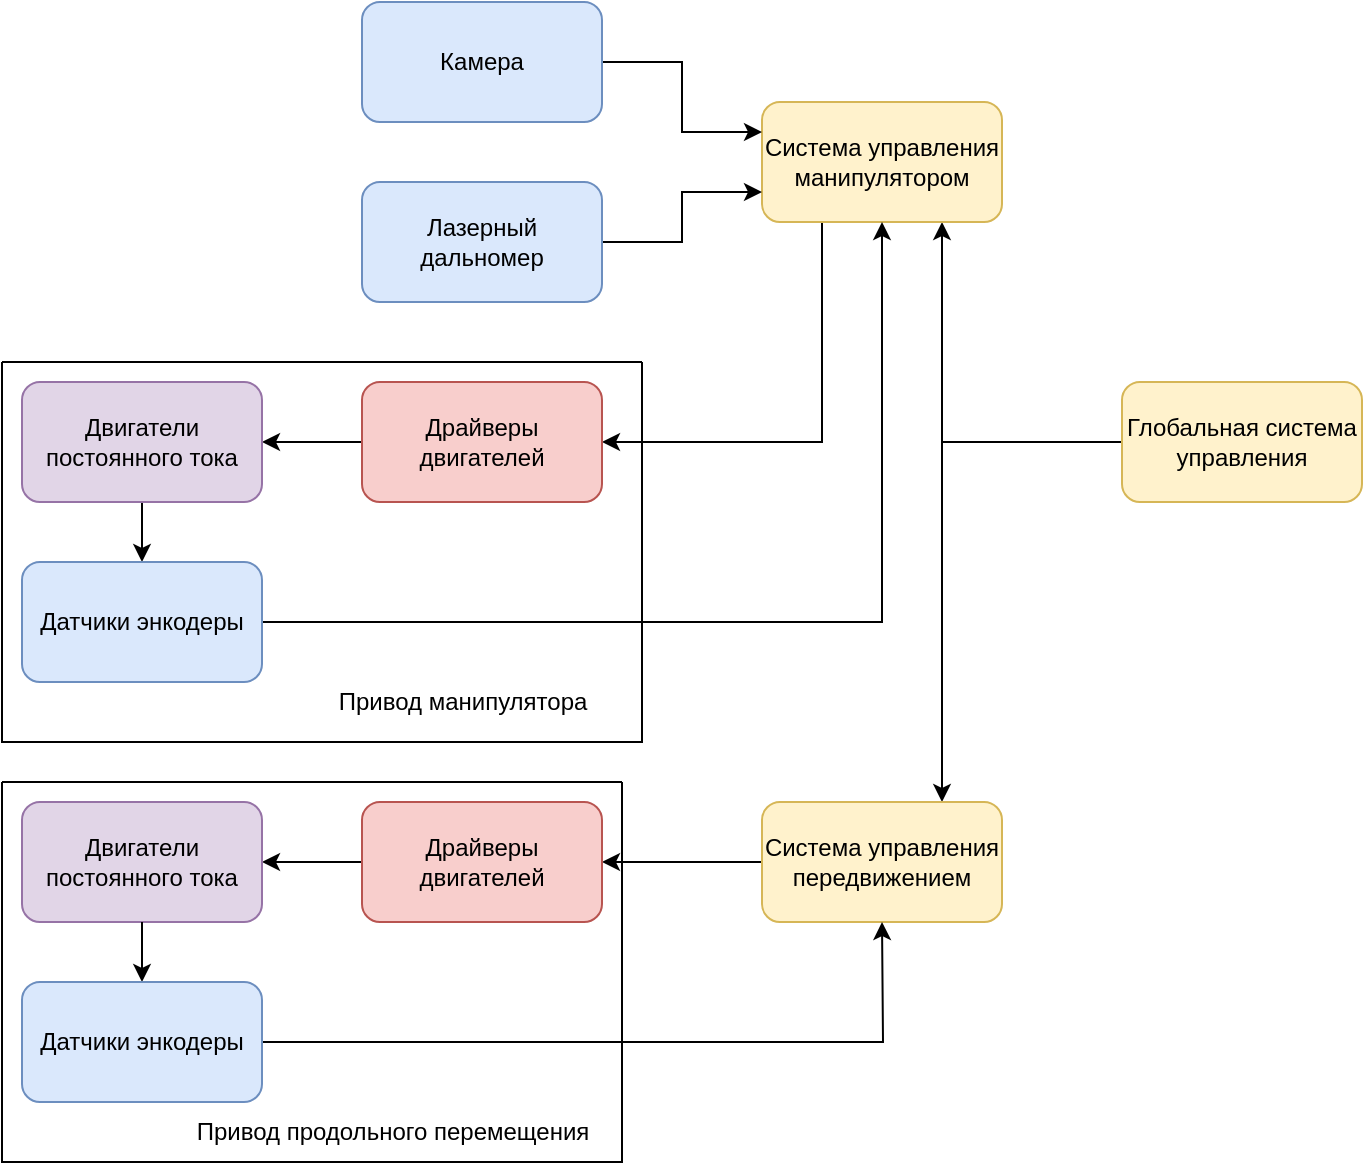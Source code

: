 <mxfile version="17.1.2" type="github">
  <diagram id="fKbLDI4m6s5YDFdav7tx" name="Page-1">
    <mxGraphModel dx="1038" dy="551" grid="1" gridSize="10" guides="1" tooltips="1" connect="1" arrows="1" fold="1" page="1" pageScale="1" pageWidth="827" pageHeight="1169" math="0" shadow="0">
      <root>
        <mxCell id="0" />
        <mxCell id="1" parent="0" />
        <mxCell id="ujUgzbwZOeXTwSPeFmDn-3" value="" style="edgeStyle=orthogonalEdgeStyle;rounded=0;orthogonalLoop=1;jettySize=auto;html=1;entryX=0.75;entryY=1;entryDx=0;entryDy=0;" parent="1" source="ujUgzbwZOeXTwSPeFmDn-1" target="ujUgzbwZOeXTwSPeFmDn-2" edge="1">
          <mxGeometry relative="1" as="geometry" />
        </mxCell>
        <mxCell id="ujUgzbwZOeXTwSPeFmDn-6" value="" style="edgeStyle=orthogonalEdgeStyle;rounded=0;orthogonalLoop=1;jettySize=auto;html=1;entryX=0.75;entryY=0;entryDx=0;entryDy=0;" parent="1" source="ujUgzbwZOeXTwSPeFmDn-1" target="ujUgzbwZOeXTwSPeFmDn-5" edge="1">
          <mxGeometry relative="1" as="geometry" />
        </mxCell>
        <mxCell id="ujUgzbwZOeXTwSPeFmDn-1" value="Глобальная система управления" style="rounded=1;whiteSpace=wrap;html=1;fillColor=#fff2cc;strokeColor=#d6b656;" parent="1" vertex="1">
          <mxGeometry x="640" y="210" width="120" height="60" as="geometry" />
        </mxCell>
        <mxCell id="tT43miHSmSe1ald3xXMh-8" style="edgeStyle=orthogonalEdgeStyle;rounded=0;orthogonalLoop=1;jettySize=auto;html=1;exitX=0.25;exitY=1;exitDx=0;exitDy=0;entryX=1;entryY=0.5;entryDx=0;entryDy=0;" parent="1" source="ujUgzbwZOeXTwSPeFmDn-2" target="tT43miHSmSe1ald3xXMh-7" edge="1">
          <mxGeometry relative="1" as="geometry" />
        </mxCell>
        <mxCell id="ujUgzbwZOeXTwSPeFmDn-2" value="Система управления манипулятором" style="whiteSpace=wrap;html=1;fillColor=#fff2cc;strokeColor=#d6b656;rounded=1;" parent="1" vertex="1">
          <mxGeometry x="460" y="70" width="120" height="60" as="geometry" />
        </mxCell>
        <mxCell id="tT43miHSmSe1ald3xXMh-20" style="edgeStyle=orthogonalEdgeStyle;rounded=0;orthogonalLoop=1;jettySize=auto;html=1;exitX=0;exitY=0.5;exitDx=0;exitDy=0;entryX=1;entryY=0.5;entryDx=0;entryDy=0;" parent="1" source="ujUgzbwZOeXTwSPeFmDn-5" target="tT43miHSmSe1ald3xXMh-18" edge="1">
          <mxGeometry relative="1" as="geometry" />
        </mxCell>
        <mxCell id="ujUgzbwZOeXTwSPeFmDn-5" value="Система управления передвижением" style="whiteSpace=wrap;html=1;fillColor=#fff2cc;strokeColor=#d6b656;rounded=1;" parent="1" vertex="1">
          <mxGeometry x="460" y="420" width="120" height="60" as="geometry" />
        </mxCell>
        <mxCell id="tT43miHSmSe1ald3xXMh-5" style="edgeStyle=orthogonalEdgeStyle;rounded=0;orthogonalLoop=1;jettySize=auto;html=1;exitX=1;exitY=0.5;exitDx=0;exitDy=0;entryX=0;entryY=0.25;entryDx=0;entryDy=0;" parent="1" source="tT43miHSmSe1ald3xXMh-1" target="ujUgzbwZOeXTwSPeFmDn-2" edge="1">
          <mxGeometry relative="1" as="geometry" />
        </mxCell>
        <mxCell id="tT43miHSmSe1ald3xXMh-1" value="Камера" style="rounded=1;whiteSpace=wrap;html=1;fillColor=#dae8fc;strokeColor=#6c8ebf;" parent="1" vertex="1">
          <mxGeometry x="260" y="20" width="120" height="60" as="geometry" />
        </mxCell>
        <mxCell id="tT43miHSmSe1ald3xXMh-6" style="edgeStyle=orthogonalEdgeStyle;rounded=0;orthogonalLoop=1;jettySize=auto;html=1;exitX=1;exitY=0.5;exitDx=0;exitDy=0;entryX=0;entryY=0.75;entryDx=0;entryDy=0;" parent="1" source="tT43miHSmSe1ald3xXMh-2" target="ujUgzbwZOeXTwSPeFmDn-2" edge="1">
          <mxGeometry relative="1" as="geometry" />
        </mxCell>
        <mxCell id="tT43miHSmSe1ald3xXMh-2" value="Лазерный дальномер" style="rounded=1;whiteSpace=wrap;html=1;fillColor=#dae8fc;strokeColor=#6c8ebf;" parent="1" vertex="1">
          <mxGeometry x="260" y="110" width="120" height="60" as="geometry" />
        </mxCell>
        <mxCell id="tT43miHSmSe1ald3xXMh-11" style="edgeStyle=orthogonalEdgeStyle;rounded=0;orthogonalLoop=1;jettySize=auto;html=1;exitX=0;exitY=0.5;exitDx=0;exitDy=0;entryX=1;entryY=0.5;entryDx=0;entryDy=0;" parent="1" source="tT43miHSmSe1ald3xXMh-7" target="tT43miHSmSe1ald3xXMh-9" edge="1">
          <mxGeometry relative="1" as="geometry" />
        </mxCell>
        <mxCell id="tT43miHSmSe1ald3xXMh-7" value="Драйверы двигателей" style="rounded=1;whiteSpace=wrap;html=1;fillColor=#f8cecc;strokeColor=#b85450;" parent="1" vertex="1">
          <mxGeometry x="260" y="210" width="120" height="60" as="geometry" />
        </mxCell>
        <mxCell id="tT43miHSmSe1ald3xXMh-13" style="edgeStyle=orthogonalEdgeStyle;rounded=0;orthogonalLoop=1;jettySize=auto;html=1;exitX=0.5;exitY=1;exitDx=0;exitDy=0;entryX=0.5;entryY=0;entryDx=0;entryDy=0;" parent="1" source="tT43miHSmSe1ald3xXMh-9" target="tT43miHSmSe1ald3xXMh-12" edge="1">
          <mxGeometry relative="1" as="geometry" />
        </mxCell>
        <mxCell id="tT43miHSmSe1ald3xXMh-9" value="Двигатели постоянного тока" style="rounded=1;whiteSpace=wrap;html=1;fillColor=#e1d5e7;strokeColor=#9673a6;" parent="1" vertex="1">
          <mxGeometry x="90" y="210" width="120" height="60" as="geometry" />
        </mxCell>
        <mxCell id="tT43miHSmSe1ald3xXMh-14" style="edgeStyle=orthogonalEdgeStyle;rounded=0;orthogonalLoop=1;jettySize=auto;html=1;exitX=1;exitY=0.5;exitDx=0;exitDy=0;entryX=0.5;entryY=1;entryDx=0;entryDy=0;" parent="1" source="tT43miHSmSe1ald3xXMh-12" target="ujUgzbwZOeXTwSPeFmDn-2" edge="1">
          <mxGeometry relative="1" as="geometry" />
        </mxCell>
        <mxCell id="tT43miHSmSe1ald3xXMh-12" value="Датчики энкодеры" style="rounded=1;whiteSpace=wrap;html=1;fillColor=#dae8fc;strokeColor=#6c8ebf;" parent="1" vertex="1">
          <mxGeometry x="90" y="300" width="120" height="60" as="geometry" />
        </mxCell>
        <mxCell id="tT43miHSmSe1ald3xXMh-15" value="" style="swimlane;startSize=0;" parent="1" vertex="1">
          <mxGeometry x="80" y="200" width="320" height="190" as="geometry">
            <mxRectangle x="80" y="200" width="50" height="40" as="alternateBounds" />
          </mxGeometry>
        </mxCell>
        <mxCell id="tT43miHSmSe1ald3xXMh-16" value="Привод манипулятора" style="text;html=1;align=center;verticalAlign=middle;resizable=0;points=[];autosize=1;strokeColor=none;fillColor=none;" parent="tT43miHSmSe1ald3xXMh-15" vertex="1">
          <mxGeometry x="160" y="160" width="140" height="20" as="geometry" />
        </mxCell>
        <mxCell id="tT43miHSmSe1ald3xXMh-21" style="edgeStyle=orthogonalEdgeStyle;rounded=0;orthogonalLoop=1;jettySize=auto;html=1;exitX=0;exitY=0.5;exitDx=0;exitDy=0;entryX=1;entryY=0.5;entryDx=0;entryDy=0;" parent="1" source="tT43miHSmSe1ald3xXMh-18" target="tT43miHSmSe1ald3xXMh-19" edge="1">
          <mxGeometry relative="1" as="geometry" />
        </mxCell>
        <mxCell id="tT43miHSmSe1ald3xXMh-18" value="Драйверы двигателей" style="rounded=1;whiteSpace=wrap;html=1;fillColor=#f8cecc;strokeColor=#b85450;" parent="1" vertex="1">
          <mxGeometry x="260" y="420" width="120" height="60" as="geometry" />
        </mxCell>
        <mxCell id="tT43miHSmSe1ald3xXMh-19" value="Двигатели постоянного тока" style="rounded=1;whiteSpace=wrap;html=1;fillColor=#e1d5e7;strokeColor=#9673a6;" parent="1" vertex="1">
          <mxGeometry x="90" y="420" width="120" height="60" as="geometry" />
        </mxCell>
        <mxCell id="tT43miHSmSe1ald3xXMh-22" value="" style="swimlane;startSize=0;" parent="1" vertex="1">
          <mxGeometry x="80" y="410" width="310" height="190" as="geometry">
            <mxRectangle x="80" y="200" width="50" height="40" as="alternateBounds" />
          </mxGeometry>
        </mxCell>
        <mxCell id="tT43miHSmSe1ald3xXMh-23" value="Привод продольного перемещения" style="text;html=1;align=center;verticalAlign=middle;resizable=0;points=[];autosize=1;strokeColor=none;fillColor=none;" parent="tT43miHSmSe1ald3xXMh-22" vertex="1">
          <mxGeometry x="90" y="165" width="210" height="20" as="geometry" />
        </mxCell>
        <mxCell id="UeW9OajVFmdV6uBSS3_x-1" style="edgeStyle=orthogonalEdgeStyle;rounded=0;orthogonalLoop=1;jettySize=auto;html=1;exitX=0.5;exitY=1;exitDx=0;exitDy=0;entryX=0.5;entryY=0;entryDx=0;entryDy=0;" edge="1" parent="1" target="UeW9OajVFmdV6uBSS3_x-3">
          <mxGeometry relative="1" as="geometry">
            <mxPoint x="150" y="480" as="sourcePoint" />
          </mxGeometry>
        </mxCell>
        <mxCell id="UeW9OajVFmdV6uBSS3_x-2" style="edgeStyle=orthogonalEdgeStyle;rounded=0;orthogonalLoop=1;jettySize=auto;html=1;exitX=1;exitY=0.5;exitDx=0;exitDy=0;" edge="1" parent="1" source="UeW9OajVFmdV6uBSS3_x-3">
          <mxGeometry relative="1" as="geometry">
            <mxPoint x="520" y="480" as="targetPoint" />
          </mxGeometry>
        </mxCell>
        <mxCell id="UeW9OajVFmdV6uBSS3_x-3" value="Датчики энкодеры" style="rounded=1;whiteSpace=wrap;html=1;fillColor=#dae8fc;strokeColor=#6c8ebf;" vertex="1" parent="1">
          <mxGeometry x="90" y="510" width="120" height="60" as="geometry" />
        </mxCell>
      </root>
    </mxGraphModel>
  </diagram>
</mxfile>
